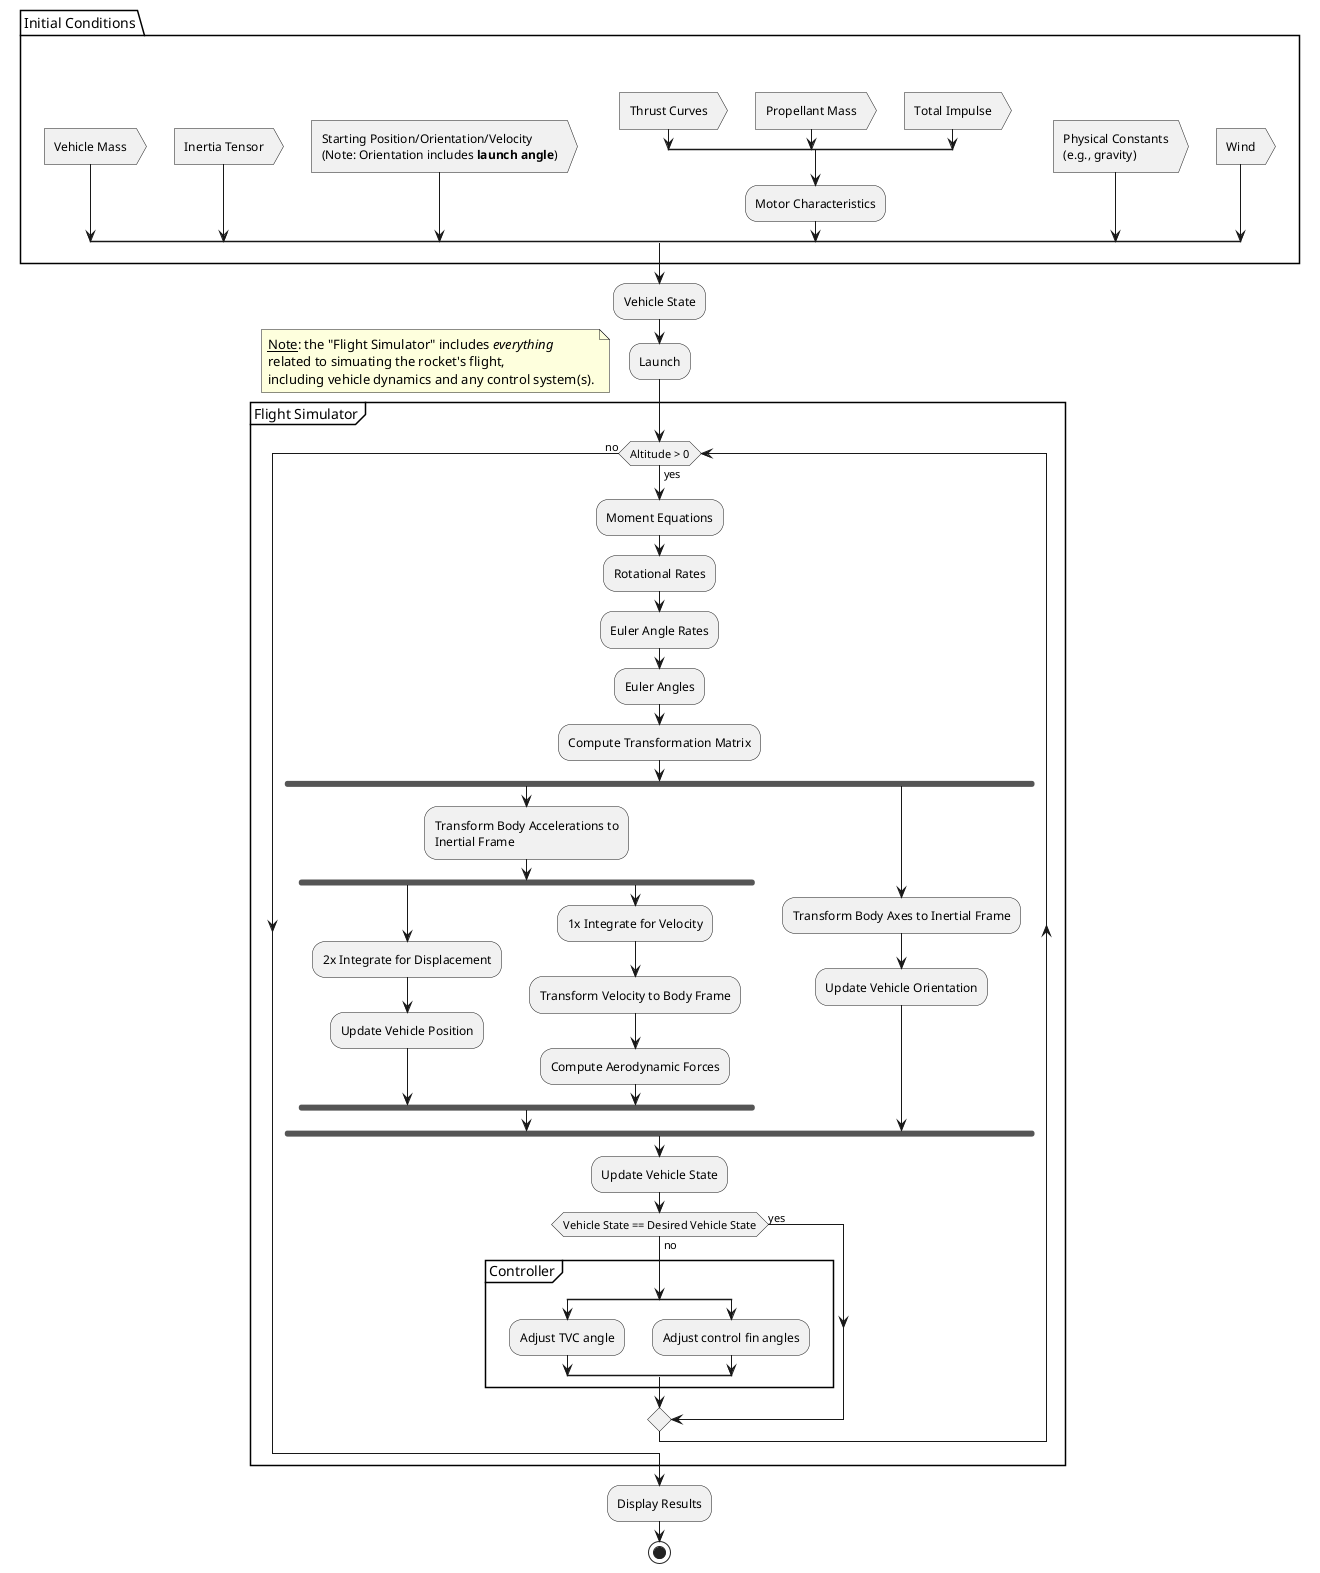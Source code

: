 @startuml flight_simulator_diagram

package Initial Conditions{

split
-[hidden]->
:Vehicle Mass; <<output>>

split again
-[hidden]->
:Inertia Tensor; <<output>>

split again
-[hidden]->
:Starting Position/Orientation/Velocity
(Note: Orientation includes **launch angle**); <<output>>

split again
-[hidden]->
split
-[hidden]->
:Thrust Curves; <<output>>

split again
-[hidden]->
:Propellant Mass; <<output>>

split again
-[hidden]->
:Total Impulse; <<output>>

end split

:Motor Characteristics;

split again
-[hidden]->
:Physical Constants
(e.g., gravity); <<output>>

split again
-[hidden]->
:Wind; <<output>>

end split
}

:Vehicle State;
:Launch;
floating note left: __Note__: the "Flight Simulator" includes <i>everything</i> \nrelated to simuating the rocket's flight, \nincluding vehicle dynamics and any control system(s).

partition Flight Simulator {

while (Altitude > 0) is (yes)

:Moment Equations;
:Rotational Rates;
:Euler Angle Rates;
:Euler Angles;
:Compute Transformation Matrix;

fork
:Transform Body Accelerations to
Inertial Frame;

fork
:2x Integrate for Displacement;
:Update Vehicle Position;

fork again
:1x Integrate for Velocity;
:Transform Velocity to Body Frame;
:Compute Aerodynamic Forces;

end fork

fork again
:Transform Body Axes to Inertial Frame;
:Update Vehicle Orientation;

end fork

:Update Vehicle State;

if (Vehicle State == Desired Vehicle State) then (no)

partition Controller{

split
:Adjust TVC angle;

split again
:Adjust control fin angles;

end split
}

else (yes)

endif

endwhile (no)

}

:Display Results;
stop

@enduml